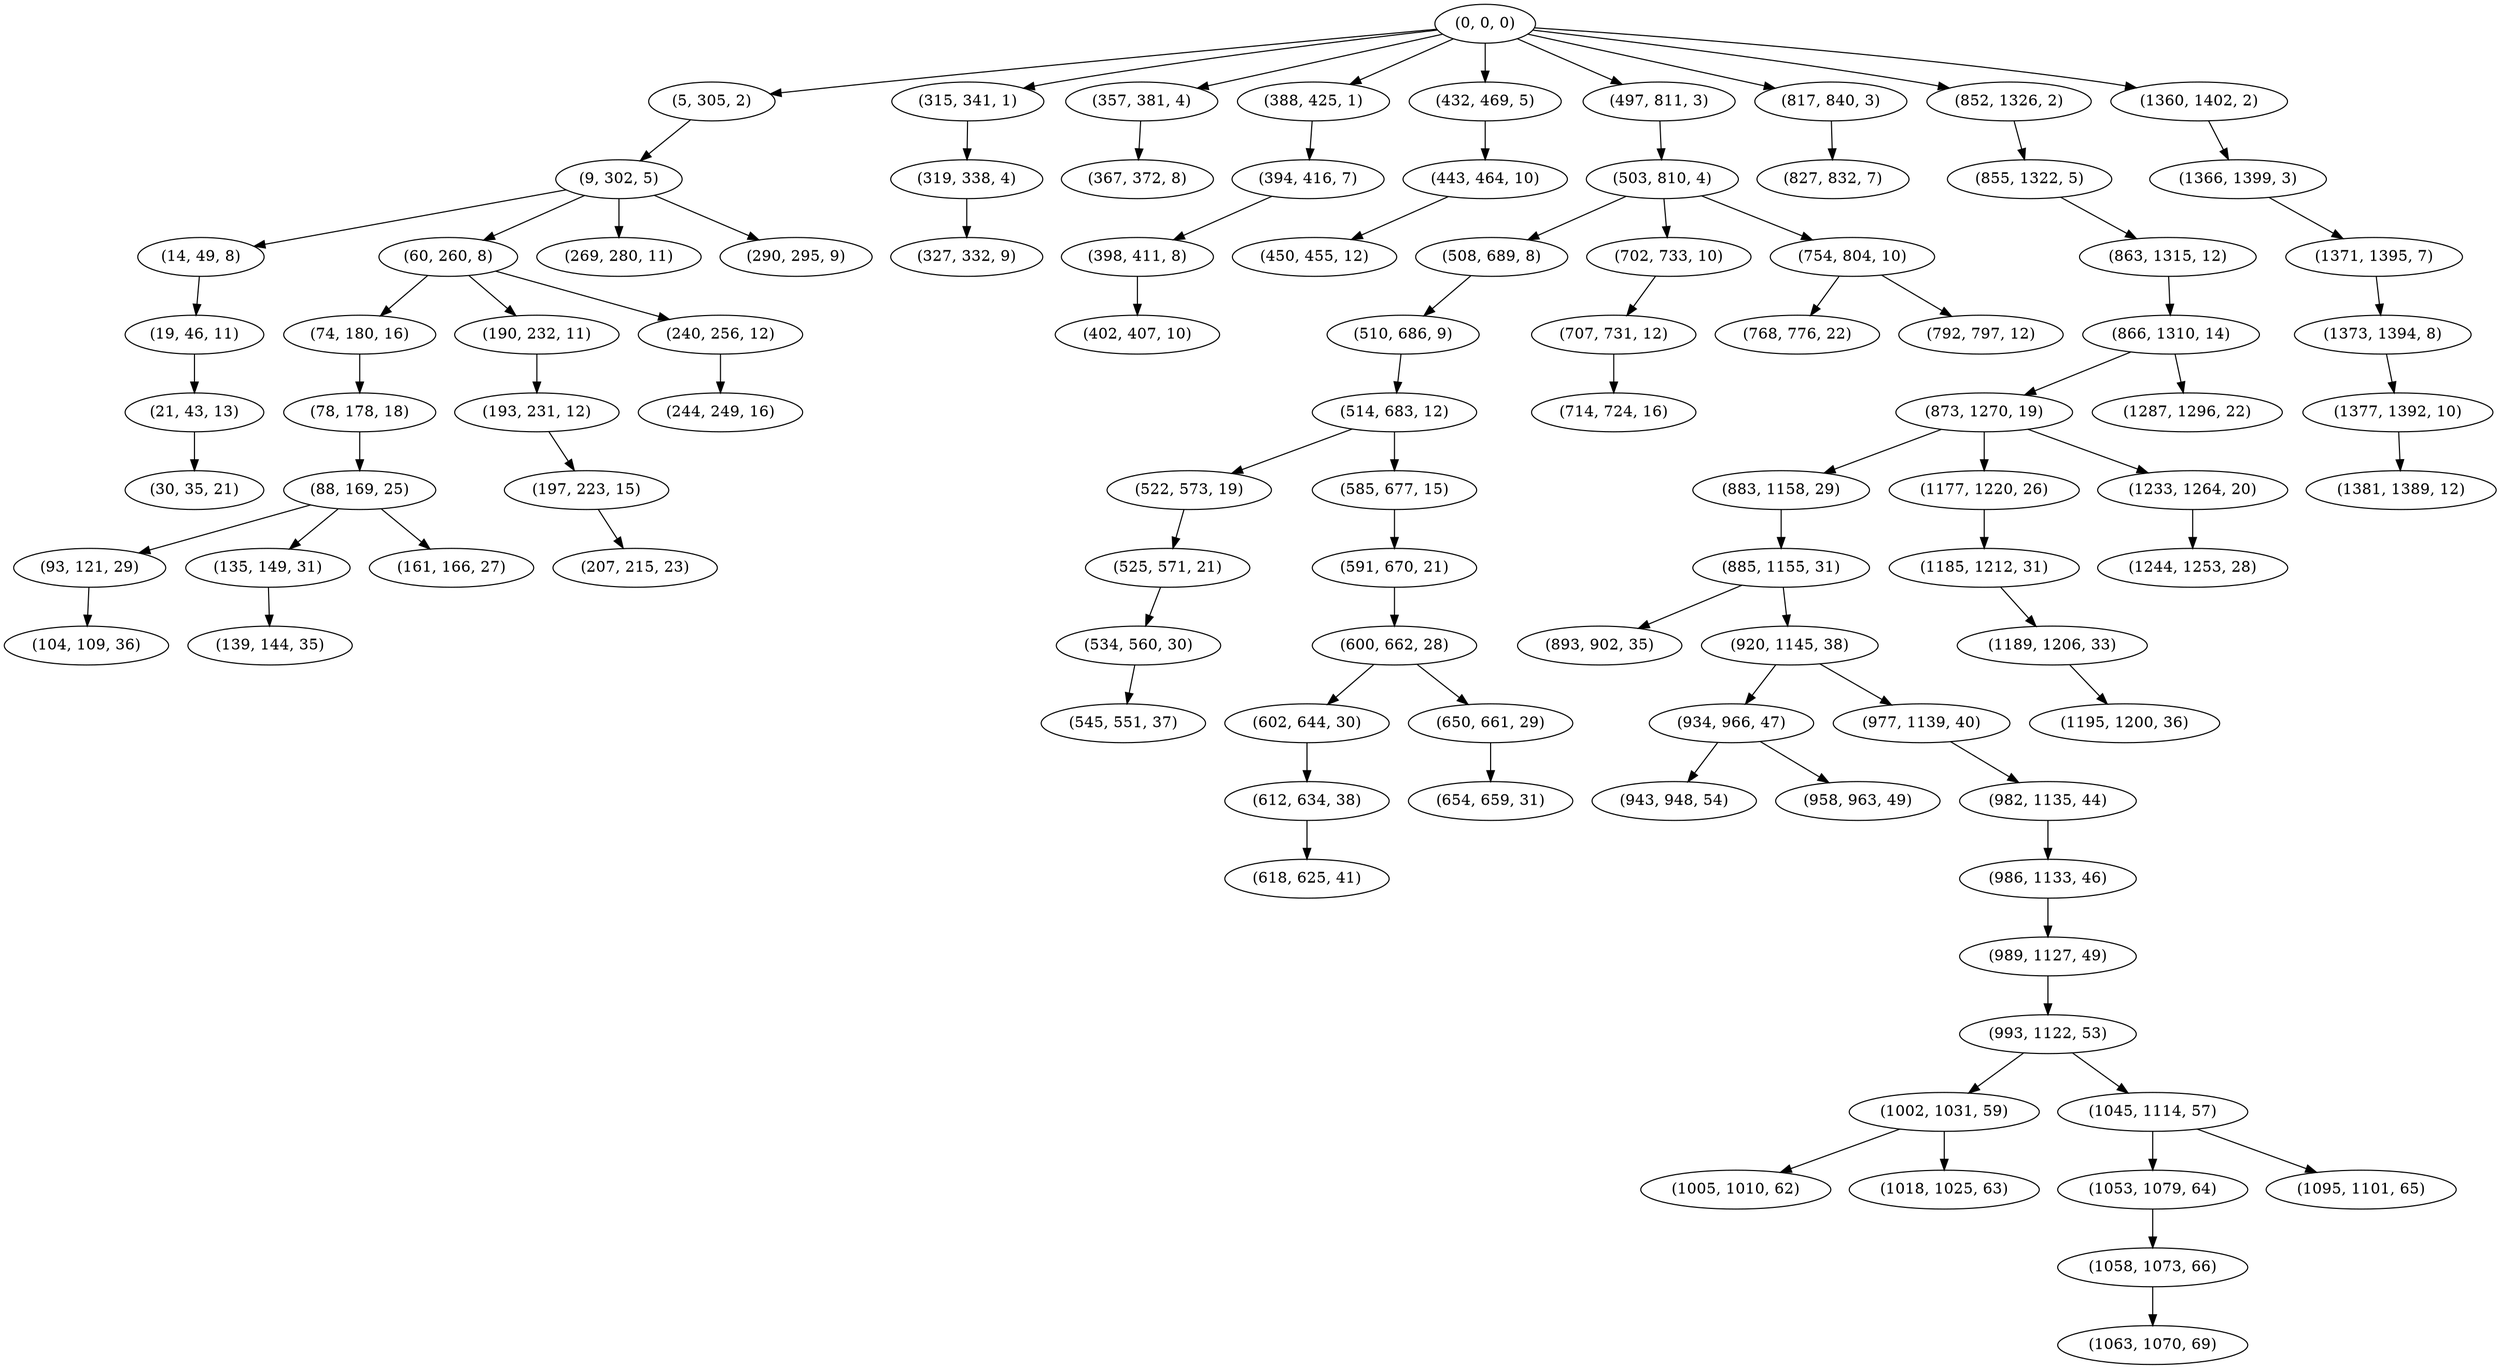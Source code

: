 digraph tree {
    "(0, 0, 0)";
    "(5, 305, 2)";
    "(9, 302, 5)";
    "(14, 49, 8)";
    "(19, 46, 11)";
    "(21, 43, 13)";
    "(30, 35, 21)";
    "(60, 260, 8)";
    "(74, 180, 16)";
    "(78, 178, 18)";
    "(88, 169, 25)";
    "(93, 121, 29)";
    "(104, 109, 36)";
    "(135, 149, 31)";
    "(139, 144, 35)";
    "(161, 166, 27)";
    "(190, 232, 11)";
    "(193, 231, 12)";
    "(197, 223, 15)";
    "(207, 215, 23)";
    "(240, 256, 12)";
    "(244, 249, 16)";
    "(269, 280, 11)";
    "(290, 295, 9)";
    "(315, 341, 1)";
    "(319, 338, 4)";
    "(327, 332, 9)";
    "(357, 381, 4)";
    "(367, 372, 8)";
    "(388, 425, 1)";
    "(394, 416, 7)";
    "(398, 411, 8)";
    "(402, 407, 10)";
    "(432, 469, 5)";
    "(443, 464, 10)";
    "(450, 455, 12)";
    "(497, 811, 3)";
    "(503, 810, 4)";
    "(508, 689, 8)";
    "(510, 686, 9)";
    "(514, 683, 12)";
    "(522, 573, 19)";
    "(525, 571, 21)";
    "(534, 560, 30)";
    "(545, 551, 37)";
    "(585, 677, 15)";
    "(591, 670, 21)";
    "(600, 662, 28)";
    "(602, 644, 30)";
    "(612, 634, 38)";
    "(618, 625, 41)";
    "(650, 661, 29)";
    "(654, 659, 31)";
    "(702, 733, 10)";
    "(707, 731, 12)";
    "(714, 724, 16)";
    "(754, 804, 10)";
    "(768, 776, 22)";
    "(792, 797, 12)";
    "(817, 840, 3)";
    "(827, 832, 7)";
    "(852, 1326, 2)";
    "(855, 1322, 5)";
    "(863, 1315, 12)";
    "(866, 1310, 14)";
    "(873, 1270, 19)";
    "(883, 1158, 29)";
    "(885, 1155, 31)";
    "(893, 902, 35)";
    "(920, 1145, 38)";
    "(934, 966, 47)";
    "(943, 948, 54)";
    "(958, 963, 49)";
    "(977, 1139, 40)";
    "(982, 1135, 44)";
    "(986, 1133, 46)";
    "(989, 1127, 49)";
    "(993, 1122, 53)";
    "(1002, 1031, 59)";
    "(1005, 1010, 62)";
    "(1018, 1025, 63)";
    "(1045, 1114, 57)";
    "(1053, 1079, 64)";
    "(1058, 1073, 66)";
    "(1063, 1070, 69)";
    "(1095, 1101, 65)";
    "(1177, 1220, 26)";
    "(1185, 1212, 31)";
    "(1189, 1206, 33)";
    "(1195, 1200, 36)";
    "(1233, 1264, 20)";
    "(1244, 1253, 28)";
    "(1287, 1296, 22)";
    "(1360, 1402, 2)";
    "(1366, 1399, 3)";
    "(1371, 1395, 7)";
    "(1373, 1394, 8)";
    "(1377, 1392, 10)";
    "(1381, 1389, 12)";
    "(0, 0, 0)" -> "(5, 305, 2)";
    "(0, 0, 0)" -> "(315, 341, 1)";
    "(0, 0, 0)" -> "(357, 381, 4)";
    "(0, 0, 0)" -> "(388, 425, 1)";
    "(0, 0, 0)" -> "(432, 469, 5)";
    "(0, 0, 0)" -> "(497, 811, 3)";
    "(0, 0, 0)" -> "(817, 840, 3)";
    "(0, 0, 0)" -> "(852, 1326, 2)";
    "(0, 0, 0)" -> "(1360, 1402, 2)";
    "(5, 305, 2)" -> "(9, 302, 5)";
    "(9, 302, 5)" -> "(14, 49, 8)";
    "(9, 302, 5)" -> "(60, 260, 8)";
    "(9, 302, 5)" -> "(269, 280, 11)";
    "(9, 302, 5)" -> "(290, 295, 9)";
    "(14, 49, 8)" -> "(19, 46, 11)";
    "(19, 46, 11)" -> "(21, 43, 13)";
    "(21, 43, 13)" -> "(30, 35, 21)";
    "(60, 260, 8)" -> "(74, 180, 16)";
    "(60, 260, 8)" -> "(190, 232, 11)";
    "(60, 260, 8)" -> "(240, 256, 12)";
    "(74, 180, 16)" -> "(78, 178, 18)";
    "(78, 178, 18)" -> "(88, 169, 25)";
    "(88, 169, 25)" -> "(93, 121, 29)";
    "(88, 169, 25)" -> "(135, 149, 31)";
    "(88, 169, 25)" -> "(161, 166, 27)";
    "(93, 121, 29)" -> "(104, 109, 36)";
    "(135, 149, 31)" -> "(139, 144, 35)";
    "(190, 232, 11)" -> "(193, 231, 12)";
    "(193, 231, 12)" -> "(197, 223, 15)";
    "(197, 223, 15)" -> "(207, 215, 23)";
    "(240, 256, 12)" -> "(244, 249, 16)";
    "(315, 341, 1)" -> "(319, 338, 4)";
    "(319, 338, 4)" -> "(327, 332, 9)";
    "(357, 381, 4)" -> "(367, 372, 8)";
    "(388, 425, 1)" -> "(394, 416, 7)";
    "(394, 416, 7)" -> "(398, 411, 8)";
    "(398, 411, 8)" -> "(402, 407, 10)";
    "(432, 469, 5)" -> "(443, 464, 10)";
    "(443, 464, 10)" -> "(450, 455, 12)";
    "(497, 811, 3)" -> "(503, 810, 4)";
    "(503, 810, 4)" -> "(508, 689, 8)";
    "(503, 810, 4)" -> "(702, 733, 10)";
    "(503, 810, 4)" -> "(754, 804, 10)";
    "(508, 689, 8)" -> "(510, 686, 9)";
    "(510, 686, 9)" -> "(514, 683, 12)";
    "(514, 683, 12)" -> "(522, 573, 19)";
    "(514, 683, 12)" -> "(585, 677, 15)";
    "(522, 573, 19)" -> "(525, 571, 21)";
    "(525, 571, 21)" -> "(534, 560, 30)";
    "(534, 560, 30)" -> "(545, 551, 37)";
    "(585, 677, 15)" -> "(591, 670, 21)";
    "(591, 670, 21)" -> "(600, 662, 28)";
    "(600, 662, 28)" -> "(602, 644, 30)";
    "(600, 662, 28)" -> "(650, 661, 29)";
    "(602, 644, 30)" -> "(612, 634, 38)";
    "(612, 634, 38)" -> "(618, 625, 41)";
    "(650, 661, 29)" -> "(654, 659, 31)";
    "(702, 733, 10)" -> "(707, 731, 12)";
    "(707, 731, 12)" -> "(714, 724, 16)";
    "(754, 804, 10)" -> "(768, 776, 22)";
    "(754, 804, 10)" -> "(792, 797, 12)";
    "(817, 840, 3)" -> "(827, 832, 7)";
    "(852, 1326, 2)" -> "(855, 1322, 5)";
    "(855, 1322, 5)" -> "(863, 1315, 12)";
    "(863, 1315, 12)" -> "(866, 1310, 14)";
    "(866, 1310, 14)" -> "(873, 1270, 19)";
    "(866, 1310, 14)" -> "(1287, 1296, 22)";
    "(873, 1270, 19)" -> "(883, 1158, 29)";
    "(873, 1270, 19)" -> "(1177, 1220, 26)";
    "(873, 1270, 19)" -> "(1233, 1264, 20)";
    "(883, 1158, 29)" -> "(885, 1155, 31)";
    "(885, 1155, 31)" -> "(893, 902, 35)";
    "(885, 1155, 31)" -> "(920, 1145, 38)";
    "(920, 1145, 38)" -> "(934, 966, 47)";
    "(920, 1145, 38)" -> "(977, 1139, 40)";
    "(934, 966, 47)" -> "(943, 948, 54)";
    "(934, 966, 47)" -> "(958, 963, 49)";
    "(977, 1139, 40)" -> "(982, 1135, 44)";
    "(982, 1135, 44)" -> "(986, 1133, 46)";
    "(986, 1133, 46)" -> "(989, 1127, 49)";
    "(989, 1127, 49)" -> "(993, 1122, 53)";
    "(993, 1122, 53)" -> "(1002, 1031, 59)";
    "(993, 1122, 53)" -> "(1045, 1114, 57)";
    "(1002, 1031, 59)" -> "(1005, 1010, 62)";
    "(1002, 1031, 59)" -> "(1018, 1025, 63)";
    "(1045, 1114, 57)" -> "(1053, 1079, 64)";
    "(1045, 1114, 57)" -> "(1095, 1101, 65)";
    "(1053, 1079, 64)" -> "(1058, 1073, 66)";
    "(1058, 1073, 66)" -> "(1063, 1070, 69)";
    "(1177, 1220, 26)" -> "(1185, 1212, 31)";
    "(1185, 1212, 31)" -> "(1189, 1206, 33)";
    "(1189, 1206, 33)" -> "(1195, 1200, 36)";
    "(1233, 1264, 20)" -> "(1244, 1253, 28)";
    "(1360, 1402, 2)" -> "(1366, 1399, 3)";
    "(1366, 1399, 3)" -> "(1371, 1395, 7)";
    "(1371, 1395, 7)" -> "(1373, 1394, 8)";
    "(1373, 1394, 8)" -> "(1377, 1392, 10)";
    "(1377, 1392, 10)" -> "(1381, 1389, 12)";
}
